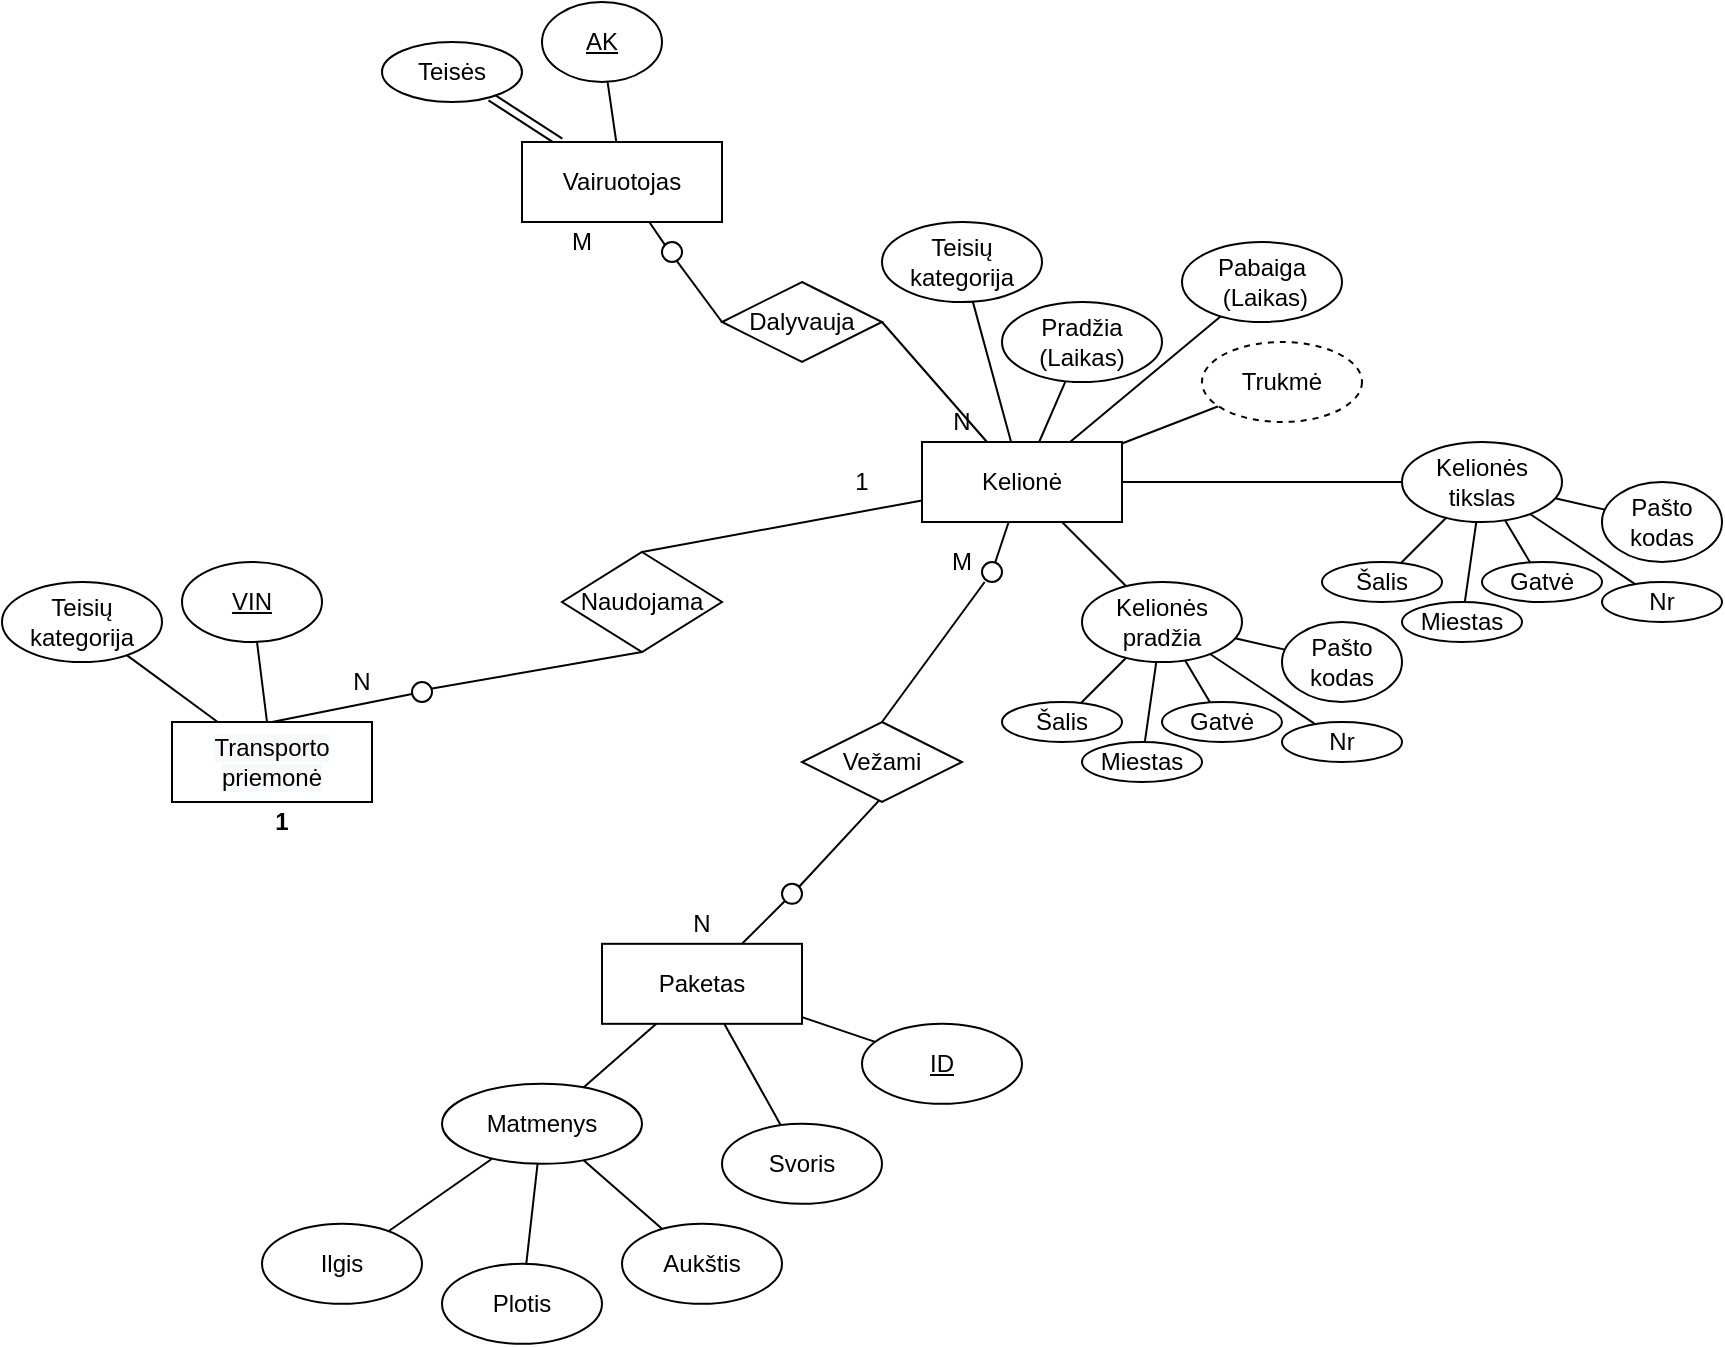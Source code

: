 <mxfile version="20.6.0" type="github" pages="2">
  <diagram id="R2lEEEUBdFMjLlhIrx00" name="Page-1">
    <mxGraphModel dx="259" dy="173" grid="1" gridSize="10" guides="1" tooltips="1" connect="1" arrows="1" fold="1" page="1" pageScale="1" pageWidth="1200" pageHeight="1920" math="0" shadow="0" extFonts="Permanent Marker^https://fonts.googleapis.com/css?family=Permanent+Marker">
      <root>
        <mxCell id="0" />
        <mxCell id="1" parent="0" />
        <mxCell id="aPQzMLmyDvj-dfu6Mmme-4" style="shape=link;rounded=0;orthogonalLoop=1;jettySize=auto;html=1;verticalAlign=middle;fontSize=4;strokeWidth=1;" edge="1" parent="1" source="aPQzMLmyDvj-dfu6Mmme-2" target="aPQzMLmyDvj-dfu6Mmme-3">
          <mxGeometry relative="1" as="geometry">
            <mxPoint x="400" y="410" as="targetPoint" />
          </mxGeometry>
        </mxCell>
        <mxCell id="aPQzMLmyDvj-dfu6Mmme-2" value="Vairuotojas" style="rounded=0;whiteSpace=wrap;html=1;" vertex="1" parent="1">
          <mxGeometry x="430" y="450" width="100" height="40" as="geometry" />
        </mxCell>
        <mxCell id="aPQzMLmyDvj-dfu6Mmme-3" value="Teisės" style="ellipse;whiteSpace=wrap;html=1;" vertex="1" parent="1">
          <mxGeometry x="360" y="400" width="70" height="30" as="geometry" />
        </mxCell>
        <mxCell id="H2hY8sSipWvLrKfeZm90-1" style="edgeStyle=none;rounded=0;orthogonalLoop=1;jettySize=auto;html=1;strokeWidth=1;fontFamily=Helvetica;fontSize=12;fontColor=default;endArrow=none;endFill=0;startSize=26;" edge="1" parent="1" source="aPQzMLmyDvj-dfu6Mmme-5" target="ingGdOWpAs8JHo_UrudC-4">
          <mxGeometry relative="1" as="geometry" />
        </mxCell>
        <mxCell id="aPQzMLmyDvj-dfu6Mmme-5" value="Kelionė&lt;br&gt;" style="rounded=0;whiteSpace=wrap;html=1;" vertex="1" parent="1">
          <mxGeometry x="630" y="600" width="100" height="40" as="geometry" />
        </mxCell>
        <mxCell id="aPQzMLmyDvj-dfu6Mmme-9" value="N" style="shape=partialRectangle;whiteSpace=wrap;html=1;top=0;bottom=0;fillColor=none;strokeColor=none;sketch=0;noLabel=0;portConstraint=none;snapToPoint=0;" vertex="1" parent="1">
          <mxGeometry x="640" y="580" width="20" height="20" as="geometry" />
        </mxCell>
        <mxCell id="aPQzMLmyDvj-dfu6Mmme-10" value="M" style="shape=partialRectangle;whiteSpace=wrap;html=1;top=0;bottom=0;fillColor=none;strokeColor=none;sketch=0;noLabel=0;portConstraint=none;snapToPoint=0;" vertex="1" parent="1">
          <mxGeometry x="450" y="490" width="20" height="20" as="geometry" />
        </mxCell>
        <mxCell id="aPQzMLmyDvj-dfu6Mmme-14" value="" style="endArrow=none;html=1;rounded=0;exitX=0.5;exitY=0;exitDx=0;exitDy=0;startArrow=none;" edge="1" parent="1" source="aPQzMLmyDvj-dfu6Mmme-30" target="aPQzMLmyDvj-dfu6Mmme-5">
          <mxGeometry width="50" height="50" relative="1" as="geometry">
            <mxPoint x="400" y="710" as="sourcePoint" />
            <mxPoint x="495" y="730" as="targetPoint" />
          </mxGeometry>
        </mxCell>
        <mxCell id="aPQzMLmyDvj-dfu6Mmme-15" value="&lt;span style=&quot;caret-color: rgb(0, 0, 0); color: rgb(0, 0, 0); font-family: Helvetica; font-size: 12px; font-style: normal; font-variant-caps: normal; font-weight: 400; letter-spacing: normal; text-align: center; text-indent: 0px; text-transform: none; word-spacing: 0px; -webkit-text-stroke-width: 0px; background-color: rgb(248, 249, 250); text-decoration: none; float: none; display: inline !important;&quot;&gt;Transporto&lt;/span&gt;&lt;br style=&quot;caret-color: rgb(0, 0, 0); color: rgb(0, 0, 0); font-family: Helvetica; font-size: 12px; font-style: normal; font-variant-caps: normal; font-weight: 400; letter-spacing: normal; text-align: center; text-indent: 0px; text-transform: none; word-spacing: 0px; -webkit-text-stroke-width: 0px; text-decoration: none;&quot;&gt;&lt;span style=&quot;caret-color: rgb(0, 0, 0); color: rgb(0, 0, 0); font-family: Helvetica; font-size: 12px; font-style: normal; font-variant-caps: normal; font-weight: 400; letter-spacing: normal; text-align: center; text-indent: 0px; text-transform: none; word-spacing: 0px; -webkit-text-stroke-width: 0px; background-color: rgb(248, 249, 250); text-decoration: none; float: none; display: inline !important;&quot;&gt;priemonė&lt;/span&gt;" style="rounded=0;whiteSpace=wrap;html=1;" vertex="1" parent="1">
          <mxGeometry x="255" y="740" width="100" height="40" as="geometry" />
        </mxCell>
        <mxCell id="aPQzMLmyDvj-dfu6Mmme-16" value="Paketas" style="rounded=0;whiteSpace=wrap;html=1;" vertex="1" parent="1">
          <mxGeometry x="470" y="850.91" width="100" height="40" as="geometry" />
        </mxCell>
        <mxCell id="aPQzMLmyDvj-dfu6Mmme-17" value="" style="endArrow=none;html=1;rounded=0;exitX=0.5;exitY=0;exitDx=0;exitDy=0;startArrow=none;" edge="1" parent="1" source="aPQzMLmyDvj-dfu6Mmme-32" target="GtAVKq-N2oma9z9GZEcu-8">
          <mxGeometry width="50" height="50" relative="1" as="geometry">
            <mxPoint x="190" y="880" as="sourcePoint" />
            <mxPoint x="440" y="790" as="targetPoint" />
          </mxGeometry>
        </mxCell>
        <mxCell id="aPQzMLmyDvj-dfu6Mmme-18" value="N" style="shape=partialRectangle;whiteSpace=wrap;html=1;top=0;bottom=0;fillColor=none;strokeColor=none;sketch=0;noLabel=0;portConstraint=none;snapToPoint=0;" vertex="1" parent="1">
          <mxGeometry x="340" y="710" width="20" height="20" as="geometry" />
        </mxCell>
        <mxCell id="aPQzMLmyDvj-dfu6Mmme-19" value="1" style="shape=partialRectangle;whiteSpace=wrap;html=1;top=0;bottom=0;fillColor=none;strokeColor=none;sketch=0;noLabel=0;portConstraint=none;snapToPoint=0;" vertex="1" parent="1">
          <mxGeometry x="590" y="610" width="20" height="20" as="geometry" />
        </mxCell>
        <mxCell id="aPQzMLmyDvj-dfu6Mmme-20" value="1" style="shape=partialRectangle;whiteSpace=wrap;html=1;top=0;bottom=0;fillColor=none;strokeColor=none;sketch=0;noLabel=0;portConstraint=none;snapToPoint=0;fontStyle=1" vertex="1" parent="1">
          <mxGeometry x="300" y="780" width="20" height="20" as="geometry" />
        </mxCell>
        <mxCell id="aPQzMLmyDvj-dfu6Mmme-21" value="N" style="shape=partialRectangle;whiteSpace=wrap;html=1;top=0;bottom=0;fillColor=none;strokeColor=none;sketch=0;noLabel=0;portConstraint=none;snapToPoint=0;" vertex="1" parent="1">
          <mxGeometry x="510" y="830.91" width="20" height="20" as="geometry" />
        </mxCell>
        <mxCell id="aPQzMLmyDvj-dfu6Mmme-26" value="" style="edgeStyle=none;rounded=0;orthogonalLoop=1;jettySize=auto;html=1;strokeWidth=1;fontFamily=Helvetica;fontSize=4;endArrow=none;endFill=0;exitX=0;exitY=0.5;exitDx=0;exitDy=0;entryX=0.145;entryY=0.145;entryDx=0;entryDy=0;entryPerimeter=0;" edge="1" parent="1" source="aPQzMLmyDvj-dfu6Mmme-22" target="H2hY8sSipWvLrKfeZm90-4">
          <mxGeometry relative="1" as="geometry">
            <mxPoint x="502.9" y="502.9" as="targetPoint" />
          </mxGeometry>
        </mxCell>
        <mxCell id="aPQzMLmyDvj-dfu6Mmme-22" value="&lt;font style=&quot;font-size: 12px;&quot;&gt;Dalyvauja&lt;br&gt;&lt;/font&gt;" style="rhombus;whiteSpace=wrap;html=1;sketch=0;fontFamily=Helvetica;fontSize=4;" vertex="1" parent="1">
          <mxGeometry x="530" y="520" width="80" height="40" as="geometry" />
        </mxCell>
        <mxCell id="aPQzMLmyDvj-dfu6Mmme-29" value="" style="edgeStyle=none;rounded=0;orthogonalLoop=1;jettySize=auto;html=1;strokeWidth=1;fontFamily=Helvetica;fontSize=4;endArrow=none;endFill=0;entryX=1;entryY=0.5;entryDx=0;entryDy=0;" edge="1" parent="1" source="aPQzMLmyDvj-dfu6Mmme-5" target="aPQzMLmyDvj-dfu6Mmme-22">
          <mxGeometry relative="1" as="geometry">
            <mxPoint x="610" y="600" as="sourcePoint" />
            <mxPoint x="570" y="540" as="targetPoint" />
          </mxGeometry>
        </mxCell>
        <mxCell id="aPQzMLmyDvj-dfu6Mmme-30" value="Naudojama" style="rhombus;whiteSpace=wrap;html=1;sketch=0;fontFamily=Helvetica;fontSize=12;" vertex="1" parent="1">
          <mxGeometry x="450" y="655" width="80" height="50" as="geometry" />
        </mxCell>
        <mxCell id="aPQzMLmyDvj-dfu6Mmme-31" value="" style="endArrow=none;html=1;rounded=0;entryX=0.5;entryY=1;entryDx=0;entryDy=0;startArrow=none;exitX=0;exitY=0.5;exitDx=0;exitDy=0;exitPerimeter=0;" edge="1" parent="1" source="GtAVKq-N2oma9z9GZEcu-17" target="aPQzMLmyDvj-dfu6Mmme-30">
          <mxGeometry width="50" height="50" relative="1" as="geometry">
            <mxPoint x="410" y="720" as="sourcePoint" />
            <mxPoint x="680" y="640" as="targetPoint" />
          </mxGeometry>
        </mxCell>
        <mxCell id="aPQzMLmyDvj-dfu6Mmme-32" value="Vežami" style="rhombus;whiteSpace=wrap;html=1;sketch=0;fontFamily=Helvetica;fontSize=12;" vertex="1" parent="1">
          <mxGeometry x="570" y="740" width="80" height="40" as="geometry" />
        </mxCell>
        <mxCell id="aPQzMLmyDvj-dfu6Mmme-39" style="edgeStyle=none;rounded=0;orthogonalLoop=1;jettySize=auto;html=1;strokeWidth=1;fontFamily=Helvetica;fontSize=12;endArrow=none;endFill=0;" edge="1" parent="1" source="aPQzMLmyDvj-dfu6Mmme-38" target="aPQzMLmyDvj-dfu6Mmme-16">
          <mxGeometry relative="1" as="geometry" />
        </mxCell>
        <mxCell id="aPQzMLmyDvj-dfu6Mmme-38" value="Matmenys" style="ellipse;whiteSpace=wrap;html=1;sketch=0;fontFamily=Helvetica;fontSize=12;" vertex="1" parent="1">
          <mxGeometry x="390" y="920.91" width="100" height="40" as="geometry" />
        </mxCell>
        <mxCell id="aPQzMLmyDvj-dfu6Mmme-41" style="edgeStyle=none;rounded=0;orthogonalLoop=1;jettySize=auto;html=1;strokeWidth=1;fontFamily=Helvetica;fontSize=12;endArrow=none;endFill=0;" edge="1" parent="1" source="aPQzMLmyDvj-dfu6Mmme-40" target="aPQzMLmyDvj-dfu6Mmme-38">
          <mxGeometry relative="1" as="geometry" />
        </mxCell>
        <mxCell id="aPQzMLmyDvj-dfu6Mmme-40" value="Ilgis" style="ellipse;whiteSpace=wrap;html=1;sketch=0;fontFamily=Helvetica;fontSize=12;" vertex="1" parent="1">
          <mxGeometry x="300" y="990.91" width="80" height="40" as="geometry" />
        </mxCell>
        <mxCell id="aPQzMLmyDvj-dfu6Mmme-43" style="edgeStyle=none;rounded=0;orthogonalLoop=1;jettySize=auto;html=1;strokeWidth=1;fontFamily=Helvetica;fontSize=12;endArrow=none;endFill=0;" edge="1" parent="1" source="aPQzMLmyDvj-dfu6Mmme-42" target="aPQzMLmyDvj-dfu6Mmme-38">
          <mxGeometry relative="1" as="geometry" />
        </mxCell>
        <mxCell id="aPQzMLmyDvj-dfu6Mmme-42" value="Plotis" style="ellipse;whiteSpace=wrap;html=1;sketch=0;fontFamily=Helvetica;fontSize=12;" vertex="1" parent="1">
          <mxGeometry x="390" y="1010.91" width="80" height="40" as="geometry" />
        </mxCell>
        <mxCell id="aPQzMLmyDvj-dfu6Mmme-45" style="edgeStyle=none;rounded=0;orthogonalLoop=1;jettySize=auto;html=1;strokeWidth=1;fontFamily=Helvetica;fontSize=12;endArrow=none;endFill=0;" edge="1" parent="1" source="aPQzMLmyDvj-dfu6Mmme-44" target="aPQzMLmyDvj-dfu6Mmme-38">
          <mxGeometry relative="1" as="geometry" />
        </mxCell>
        <mxCell id="aPQzMLmyDvj-dfu6Mmme-44" value="Aukštis" style="ellipse;whiteSpace=wrap;html=1;sketch=0;fontFamily=Helvetica;fontSize=12;" vertex="1" parent="1">
          <mxGeometry x="480" y="990.91" width="80" height="40" as="geometry" />
        </mxCell>
        <mxCell id="aPQzMLmyDvj-dfu6Mmme-47" style="edgeStyle=none;rounded=0;orthogonalLoop=1;jettySize=auto;html=1;strokeWidth=1;fontFamily=Helvetica;fontSize=12;endArrow=none;endFill=0;" edge="1" parent="1" source="aPQzMLmyDvj-dfu6Mmme-46" target="aPQzMLmyDvj-dfu6Mmme-16">
          <mxGeometry relative="1" as="geometry" />
        </mxCell>
        <mxCell id="aPQzMLmyDvj-dfu6Mmme-46" value="Svoris&lt;br&gt;" style="ellipse;whiteSpace=wrap;html=1;sketch=0;fontFamily=Helvetica;fontSize=12;" vertex="1" parent="1">
          <mxGeometry x="530" y="940.91" width="80" height="40" as="geometry" />
        </mxCell>
        <mxCell id="aPQzMLmyDvj-dfu6Mmme-50" style="edgeStyle=none;rounded=0;orthogonalLoop=1;jettySize=auto;html=1;strokeWidth=1;fontFamily=Helvetica;fontSize=12;endArrow=none;endFill=0;" edge="1" parent="1" source="aPQzMLmyDvj-dfu6Mmme-49" target="aPQzMLmyDvj-dfu6Mmme-2">
          <mxGeometry relative="1" as="geometry" />
        </mxCell>
        <mxCell id="aPQzMLmyDvj-dfu6Mmme-49" value="&lt;u&gt;AK&lt;/u&gt;" style="ellipse;whiteSpace=wrap;html=1;sketch=0;fontFamily=Helvetica;fontSize=12;" vertex="1" parent="1">
          <mxGeometry x="440" y="380" width="60" height="40" as="geometry" />
        </mxCell>
        <mxCell id="aPQzMLmyDvj-dfu6Mmme-52" style="edgeStyle=none;rounded=0;orthogonalLoop=1;jettySize=auto;html=1;strokeWidth=1;fontFamily=Helvetica;fontSize=12;endArrow=none;endFill=0;" edge="1" parent="1" source="aPQzMLmyDvj-dfu6Mmme-51" target="aPQzMLmyDvj-dfu6Mmme-5">
          <mxGeometry relative="1" as="geometry">
            <mxPoint x="708.75" y="560" as="targetPoint" />
          </mxGeometry>
        </mxCell>
        <mxCell id="aPQzMLmyDvj-dfu6Mmme-51" value="Pradžia (Laikas)" style="ellipse;whiteSpace=wrap;html=1;sketch=0;fontFamily=Helvetica;fontSize=12;" vertex="1" parent="1">
          <mxGeometry x="670" y="530" width="80" height="40" as="geometry" />
        </mxCell>
        <mxCell id="JLjMeHdoQYDmSA8X0EKQ-1" style="edgeStyle=none;rounded=0;orthogonalLoop=1;jettySize=auto;html=1;strokeWidth=1;fontFamily=Helvetica;fontSize=12;fontColor=default;endArrow=none;endFill=0;startSize=26;" edge="1" parent="1" source="aPQzMLmyDvj-dfu6Mmme-53" target="aPQzMLmyDvj-dfu6Mmme-5">
          <mxGeometry relative="1" as="geometry" />
        </mxCell>
        <mxCell id="aPQzMLmyDvj-dfu6Mmme-53" value="Pabaiga&lt;br&gt;&amp;nbsp;(Laikas)" style="ellipse;html=1;sketch=0;fontFamily=Helvetica;fontSize=12;align=center;whiteSpace=wrap;" vertex="1" parent="1">
          <mxGeometry x="760" y="500" width="80" height="40" as="geometry" />
        </mxCell>
        <mxCell id="JLjMeHdoQYDmSA8X0EKQ-2" value="" style="edgeStyle=none;rounded=0;orthogonalLoop=1;jettySize=auto;html=1;strokeWidth=1;fontFamily=Helvetica;fontSize=12;fontColor=default;endArrow=none;endFill=0;startSize=26;" edge="1" parent="1" source="aPQzMLmyDvj-dfu6Mmme-55" target="aPQzMLmyDvj-dfu6Mmme-5">
          <mxGeometry relative="1" as="geometry" />
        </mxCell>
        <mxCell id="aPQzMLmyDvj-dfu6Mmme-55" value="Trukmė" style="ellipse;whiteSpace=wrap;html=1;sketch=0;fontFamily=Helvetica;fontSize=12;dashed=1;" vertex="1" parent="1">
          <mxGeometry x="770" y="550" width="80" height="40" as="geometry" />
        </mxCell>
        <mxCell id="aPQzMLmyDvj-dfu6Mmme-58" style="edgeStyle=none;rounded=0;orthogonalLoop=1;jettySize=auto;html=1;strokeWidth=1;fontFamily=Helvetica;fontSize=12;endArrow=none;endFill=0;" edge="1" parent="1" source="aPQzMLmyDvj-dfu6Mmme-59" target="aPQzMLmyDvj-dfu6Mmme-5">
          <mxGeometry relative="1" as="geometry">
            <mxPoint x="710" y="733.33" as="targetPoint" />
          </mxGeometry>
        </mxCell>
        <mxCell id="aPQzMLmyDvj-dfu6Mmme-59" value="Kelionės tikslas" style="ellipse;whiteSpace=wrap;html=1;sketch=0;fontFamily=Helvetica;fontSize=12;" vertex="1" parent="1">
          <mxGeometry x="870" y="600" width="80" height="40" as="geometry" />
        </mxCell>
        <mxCell id="aPQzMLmyDvj-dfu6Mmme-63" style="edgeStyle=none;rounded=0;orthogonalLoop=1;jettySize=auto;html=1;strokeWidth=1;fontFamily=Helvetica;fontSize=12;endArrow=none;endFill=0;" edge="1" parent="1" source="aPQzMLmyDvj-dfu6Mmme-62" target="aPQzMLmyDvj-dfu6Mmme-59">
          <mxGeometry relative="1" as="geometry" />
        </mxCell>
        <mxCell id="aPQzMLmyDvj-dfu6Mmme-62" value="Šalis" style="ellipse;whiteSpace=wrap;html=1;sketch=0;fontFamily=Helvetica;fontSize=12;" vertex="1" parent="1">
          <mxGeometry x="830" y="660" width="60" height="20" as="geometry" />
        </mxCell>
        <mxCell id="aPQzMLmyDvj-dfu6Mmme-67" style="edgeStyle=none;rounded=0;orthogonalLoop=1;jettySize=auto;html=1;strokeWidth=1;fontFamily=Helvetica;fontSize=12;endArrow=none;endFill=0;" edge="1" parent="1" source="aPQzMLmyDvj-dfu6Mmme-64" target="aPQzMLmyDvj-dfu6Mmme-59">
          <mxGeometry relative="1" as="geometry" />
        </mxCell>
        <mxCell id="aPQzMLmyDvj-dfu6Mmme-64" value="Miestas" style="ellipse;whiteSpace=wrap;html=1;sketch=0;fontFamily=Helvetica;fontSize=12;" vertex="1" parent="1">
          <mxGeometry x="870" y="680" width="60" height="20" as="geometry" />
        </mxCell>
        <mxCell id="aPQzMLmyDvj-dfu6Mmme-69" style="edgeStyle=none;rounded=0;orthogonalLoop=1;jettySize=auto;html=1;strokeWidth=1;fontFamily=Helvetica;fontSize=12;endArrow=none;endFill=0;" edge="1" parent="1" source="aPQzMLmyDvj-dfu6Mmme-65" target="aPQzMLmyDvj-dfu6Mmme-59">
          <mxGeometry relative="1" as="geometry" />
        </mxCell>
        <mxCell id="aPQzMLmyDvj-dfu6Mmme-65" value="Gatvė" style="ellipse;whiteSpace=wrap;html=1;sketch=0;fontFamily=Helvetica;fontSize=12;" vertex="1" parent="1">
          <mxGeometry x="910" y="660" width="60" height="20" as="geometry" />
        </mxCell>
        <mxCell id="aPQzMLmyDvj-dfu6Mmme-71" style="edgeStyle=none;rounded=0;orthogonalLoop=1;jettySize=auto;html=1;strokeWidth=1;fontFamily=Helvetica;fontSize=12;endArrow=none;endFill=0;" edge="1" parent="1" source="aPQzMLmyDvj-dfu6Mmme-66" target="aPQzMLmyDvj-dfu6Mmme-59">
          <mxGeometry relative="1" as="geometry" />
        </mxCell>
        <mxCell id="aPQzMLmyDvj-dfu6Mmme-66" value="Pašto kodas" style="ellipse;whiteSpace=wrap;html=1;sketch=0;fontFamily=Helvetica;fontSize=12;" vertex="1" parent="1">
          <mxGeometry x="970" y="620" width="60" height="40" as="geometry" />
        </mxCell>
        <mxCell id="aPQzMLmyDvj-dfu6Mmme-70" style="edgeStyle=none;rounded=0;orthogonalLoop=1;jettySize=auto;html=1;strokeWidth=1;fontFamily=Helvetica;fontSize=12;endArrow=none;endFill=0;" edge="1" parent="1" source="aPQzMLmyDvj-dfu6Mmme-68" target="aPQzMLmyDvj-dfu6Mmme-59">
          <mxGeometry relative="1" as="geometry" />
        </mxCell>
        <mxCell id="aPQzMLmyDvj-dfu6Mmme-68" value="Nr" style="ellipse;whiteSpace=wrap;html=1;sketch=0;fontFamily=Helvetica;fontSize=12;" vertex="1" parent="1">
          <mxGeometry x="970" y="670" width="60" height="20" as="geometry" />
        </mxCell>
        <mxCell id="aPQzMLmyDvj-dfu6Mmme-83" style="edgeStyle=none;rounded=0;orthogonalLoop=1;jettySize=auto;html=1;strokeWidth=1;fontFamily=Helvetica;fontSize=12;endArrow=none;endFill=0;" edge="1" parent="1" source="aPQzMLmyDvj-dfu6Mmme-72" target="aPQzMLmyDvj-dfu6Mmme-5">
          <mxGeometry relative="1" as="geometry" />
        </mxCell>
        <mxCell id="aPQzMLmyDvj-dfu6Mmme-72" value="Kelionės pradžia" style="ellipse;whiteSpace=wrap;html=1;sketch=0;fontFamily=Helvetica;fontSize=12;" vertex="1" parent="1">
          <mxGeometry x="710" y="670" width="80" height="40" as="geometry" />
        </mxCell>
        <mxCell id="aPQzMLmyDvj-dfu6Mmme-73" style="edgeStyle=none;rounded=0;orthogonalLoop=1;jettySize=auto;html=1;strokeWidth=1;fontFamily=Helvetica;fontSize=12;endArrow=none;endFill=0;" edge="1" parent="1" source="aPQzMLmyDvj-dfu6Mmme-74" target="aPQzMLmyDvj-dfu6Mmme-72">
          <mxGeometry relative="1" as="geometry" />
        </mxCell>
        <mxCell id="aPQzMLmyDvj-dfu6Mmme-74" value="Šalis" style="ellipse;whiteSpace=wrap;html=1;sketch=0;fontFamily=Helvetica;fontSize=12;" vertex="1" parent="1">
          <mxGeometry x="670" y="730" width="60" height="20" as="geometry" />
        </mxCell>
        <mxCell id="aPQzMLmyDvj-dfu6Mmme-75" style="edgeStyle=none;rounded=0;orthogonalLoop=1;jettySize=auto;html=1;strokeWidth=1;fontFamily=Helvetica;fontSize=12;endArrow=none;endFill=0;" edge="1" parent="1" source="aPQzMLmyDvj-dfu6Mmme-76" target="aPQzMLmyDvj-dfu6Mmme-72">
          <mxGeometry relative="1" as="geometry" />
        </mxCell>
        <mxCell id="aPQzMLmyDvj-dfu6Mmme-76" value="Miestas" style="ellipse;whiteSpace=wrap;html=1;sketch=0;fontFamily=Helvetica;fontSize=12;" vertex="1" parent="1">
          <mxGeometry x="710" y="750" width="60" height="20" as="geometry" />
        </mxCell>
        <mxCell id="aPQzMLmyDvj-dfu6Mmme-77" style="edgeStyle=none;rounded=0;orthogonalLoop=1;jettySize=auto;html=1;strokeWidth=1;fontFamily=Helvetica;fontSize=12;endArrow=none;endFill=0;" edge="1" parent="1" source="aPQzMLmyDvj-dfu6Mmme-78" target="aPQzMLmyDvj-dfu6Mmme-72">
          <mxGeometry relative="1" as="geometry" />
        </mxCell>
        <mxCell id="aPQzMLmyDvj-dfu6Mmme-78" value="Gatvė" style="ellipse;whiteSpace=wrap;html=1;sketch=0;fontFamily=Helvetica;fontSize=12;" vertex="1" parent="1">
          <mxGeometry x="750" y="730" width="60" height="20" as="geometry" />
        </mxCell>
        <mxCell id="aPQzMLmyDvj-dfu6Mmme-79" style="edgeStyle=none;rounded=0;orthogonalLoop=1;jettySize=auto;html=1;strokeWidth=1;fontFamily=Helvetica;fontSize=12;endArrow=none;endFill=0;" edge="1" parent="1" source="aPQzMLmyDvj-dfu6Mmme-80" target="aPQzMLmyDvj-dfu6Mmme-72">
          <mxGeometry relative="1" as="geometry" />
        </mxCell>
        <mxCell id="aPQzMLmyDvj-dfu6Mmme-80" value="Pašto kodas" style="ellipse;whiteSpace=wrap;html=1;sketch=0;fontFamily=Helvetica;fontSize=12;" vertex="1" parent="1">
          <mxGeometry x="810" y="690" width="60" height="40" as="geometry" />
        </mxCell>
        <mxCell id="aPQzMLmyDvj-dfu6Mmme-81" style="edgeStyle=none;rounded=0;orthogonalLoop=1;jettySize=auto;html=1;strokeWidth=1;fontFamily=Helvetica;fontSize=12;endArrow=none;endFill=0;" edge="1" parent="1" source="aPQzMLmyDvj-dfu6Mmme-82" target="aPQzMLmyDvj-dfu6Mmme-72">
          <mxGeometry relative="1" as="geometry" />
        </mxCell>
        <mxCell id="aPQzMLmyDvj-dfu6Mmme-82" value="Nr" style="ellipse;whiteSpace=wrap;html=1;sketch=0;fontFamily=Helvetica;fontSize=12;" vertex="1" parent="1">
          <mxGeometry x="810" y="740" width="60" height="20" as="geometry" />
        </mxCell>
        <mxCell id="aPQzMLmyDvj-dfu6Mmme-85" style="edgeStyle=none;rounded=0;orthogonalLoop=1;jettySize=auto;html=1;strokeWidth=1;fontFamily=Helvetica;fontSize=12;endArrow=none;endFill=0;" edge="1" parent="1" source="aPQzMLmyDvj-dfu6Mmme-84" target="aPQzMLmyDvj-dfu6Mmme-15">
          <mxGeometry relative="1" as="geometry" />
        </mxCell>
        <mxCell id="aPQzMLmyDvj-dfu6Mmme-84" value="&lt;u&gt;VIN&lt;/u&gt;" style="ellipse;whiteSpace=wrap;html=1;sketch=0;fontFamily=Helvetica;fontSize=12;" vertex="1" parent="1">
          <mxGeometry x="260" y="660" width="70" height="40" as="geometry" />
        </mxCell>
        <mxCell id="aPQzMLmyDvj-dfu6Mmme-87" style="edgeStyle=none;rounded=0;orthogonalLoop=1;jettySize=auto;html=1;strokeWidth=1;fontFamily=Helvetica;fontSize=12;endArrow=none;endFill=0;" edge="1" parent="1" source="aPQzMLmyDvj-dfu6Mmme-86" target="aPQzMLmyDvj-dfu6Mmme-15">
          <mxGeometry relative="1" as="geometry" />
        </mxCell>
        <mxCell id="aPQzMLmyDvj-dfu6Mmme-86" value="Teisių kategorija" style="ellipse;whiteSpace=wrap;html=1;sketch=0;fontFamily=Helvetica;fontSize=12;" vertex="1" parent="1">
          <mxGeometry x="170" y="670" width="80" height="40" as="geometry" />
        </mxCell>
        <mxCell id="jhbgJikt519o8f0EDvac-2" style="edgeStyle=none;rounded=0;orthogonalLoop=1;jettySize=auto;html=1;strokeWidth=1;fontFamily=Helvetica;fontSize=12;fontColor=default;endArrow=none;endFill=0;startSize=26;" edge="1" parent="1" source="jhbgJikt519o8f0EDvac-1" target="aPQzMLmyDvj-dfu6Mmme-16">
          <mxGeometry relative="1" as="geometry" />
        </mxCell>
        <mxCell id="jhbgJikt519o8f0EDvac-1" value="&lt;u&gt;ID&lt;/u&gt;" style="ellipse;whiteSpace=wrap;html=1;sketch=0;fontFamily=Helvetica;fontSize=12;" vertex="1" parent="1">
          <mxGeometry x="600" y="890.91" width="80" height="40" as="geometry" />
        </mxCell>
        <mxCell id="JLjMeHdoQYDmSA8X0EKQ-5" style="edgeStyle=none;rounded=0;orthogonalLoop=1;jettySize=auto;html=1;strokeWidth=1;fontFamily=Helvetica;fontSize=12;fontColor=default;endArrow=none;endFill=0;startSize=26;" edge="1" parent="1" source="GtAVKq-N2oma9z9GZEcu-8" target="aPQzMLmyDvj-dfu6Mmme-5">
          <mxGeometry relative="1" as="geometry" />
        </mxCell>
        <mxCell id="GtAVKq-N2oma9z9GZEcu-8" value="" style="verticalLabelPosition=bottom;verticalAlign=top;html=1;shape=mxgraph.flowchart.on-page_reference;sketch=0;fontFamily=Helvetica;fontSize=12;startSize=26;" vertex="1" parent="1">
          <mxGeometry x="660" y="660" width="10" height="10" as="geometry" />
        </mxCell>
        <mxCell id="GtAVKq-N2oma9z9GZEcu-17" value="" style="verticalLabelPosition=bottom;verticalAlign=top;html=1;shape=mxgraph.flowchart.on-page_reference;sketch=0;fontFamily=Helvetica;fontSize=12;startSize=26;" vertex="1" parent="1">
          <mxGeometry x="375" y="720" width="10" height="10" as="geometry" />
        </mxCell>
        <mxCell id="GtAVKq-N2oma9z9GZEcu-23" value="" style="endArrow=none;html=1;rounded=0;exitX=0.5;exitY=0;exitDx=0;exitDy=0;" edge="1" parent="1" source="aPQzMLmyDvj-dfu6Mmme-15" target="GtAVKq-N2oma9z9GZEcu-17">
          <mxGeometry width="50" height="50" relative="1" as="geometry">
            <mxPoint x="305" y="740" as="sourcePoint" />
            <mxPoint x="490" y="705" as="targetPoint" />
          </mxGeometry>
        </mxCell>
        <mxCell id="GtAVKq-N2oma9z9GZEcu-31" value="" style="endArrow=none;html=1;rounded=0;startArrow=none;entryX=0.145;entryY=0.855;entryDx=0;entryDy=0;entryPerimeter=0;" edge="1" parent="1" target="bChd--pKM-S29ijwxsC3-2" source="aPQzMLmyDvj-dfu6Mmme-16">
          <mxGeometry width="50" height="50" relative="1" as="geometry">
            <mxPoint x="470" y="850.91" as="sourcePoint" />
            <mxPoint x="560" y="810" as="targetPoint" />
          </mxGeometry>
        </mxCell>
        <mxCell id="GtAVKq-N2oma9z9GZEcu-32" style="rounded=0;orthogonalLoop=1;jettySize=auto;html=1;strokeWidth=1;fontFamily=Helvetica;fontSize=12;fontColor=default;endArrow=none;endFill=0;startSize=26;entryX=0.481;entryY=0.983;entryDx=0;entryDy=0;entryPerimeter=0;exitX=0.855;exitY=0.145;exitDx=0;exitDy=0;exitPerimeter=0;" edge="1" parent="1" source="bChd--pKM-S29ijwxsC3-2" target="aPQzMLmyDvj-dfu6Mmme-32">
          <mxGeometry relative="1" as="geometry">
            <mxPoint x="579.692" y="810" as="sourcePoint" />
            <mxPoint x="445.0" y="789.444" as="targetPoint" />
          </mxGeometry>
        </mxCell>
        <mxCell id="JLjMeHdoQYDmSA8X0EKQ-15" value="M" style="shape=partialRectangle;whiteSpace=wrap;html=1;top=0;bottom=0;fillColor=none;strokeColor=none;sketch=0;noLabel=0;portConstraint=none;snapToPoint=0;" vertex="1" parent="1">
          <mxGeometry x="640" y="650" width="20" height="20" as="geometry" />
        </mxCell>
        <mxCell id="bChd--pKM-S29ijwxsC3-2" value="" style="verticalLabelPosition=bottom;verticalAlign=top;html=1;shape=mxgraph.flowchart.on-page_reference;sketch=0;fontFamily=Helvetica;fontSize=12;startSize=26;" vertex="1" parent="1">
          <mxGeometry x="560" y="820.91" width="10" height="10" as="geometry" />
        </mxCell>
        <mxCell id="ingGdOWpAs8JHo_UrudC-4" value="Teisių kategorija" style="ellipse;whiteSpace=wrap;html=1;sketch=0;fontFamily=Helvetica;fontSize=12;" vertex="1" parent="1">
          <mxGeometry x="610" y="490" width="80" height="40" as="geometry" />
        </mxCell>
        <mxCell id="H2hY8sSipWvLrKfeZm90-3" style="edgeStyle=none;rounded=0;orthogonalLoop=1;jettySize=auto;html=1;exitX=0.145;exitY=0.145;exitDx=0;exitDy=0;exitPerimeter=0;strokeWidth=1;fontFamily=Helvetica;fontSize=12;fontColor=default;endArrow=none;endFill=0;startSize=26;" edge="1" parent="1" source="H2hY8sSipWvLrKfeZm90-4" target="aPQzMLmyDvj-dfu6Mmme-2">
          <mxGeometry relative="1" as="geometry">
            <mxPoint x="502.9" y="502.9" as="sourcePoint" />
          </mxGeometry>
        </mxCell>
        <mxCell id="H2hY8sSipWvLrKfeZm90-4" value="" style="verticalLabelPosition=bottom;verticalAlign=top;html=1;shape=mxgraph.flowchart.on-page_reference;sketch=0;fontFamily=Helvetica;fontSize=12;startSize=26;movable=1;resizable=1;rotatable=1;deletable=1;editable=1;connectable=1;" vertex="1" parent="1">
          <mxGeometry x="500" y="500" width="10" height="10" as="geometry" />
        </mxCell>
      </root>
    </mxGraphModel>
  </diagram>
  <diagram id="QKZFH20ECsJHrkERK1vD" name="Page-2">
    <mxGraphModel dx="777" dy="520" grid="1" gridSize="10" guides="1" tooltips="1" connect="1" arrows="1" fold="1" page="1" pageScale="1" pageWidth="1200" pageHeight="1920" math="0" shadow="0">
      <root>
        <mxCell id="0" />
        <mxCell id="1" parent="0" />
        <mxCell id="X-1wqhvVM4SXTp3cHmlj-9" value="Paketas" style="swimlane;fontStyle=0;childLayout=stackLayout;horizontal=1;startSize=26;horizontalStack=0;resizeParent=1;resizeParentMax=0;resizeLast=0;collapsible=1;marginBottom=0;html=1;sketch=0;fontFamily=Helvetica;fontSize=12;fillColor=#eeeeee;strokeColor=#36393d;" vertex="1" parent="1">
          <mxGeometry x="80" y="160" width="140" height="156" as="geometry">
            <mxRectangle x="120" y="160" width="80" height="30" as="alternateBounds" />
          </mxGeometry>
        </mxCell>
        <mxCell id="X-1wqhvVM4SXTp3cHmlj-10" value="&lt;u&gt;ID&lt;/u&gt;" style="text;align=left;verticalAlign=top;spacingLeft=4;spacingRight=4;overflow=hidden;rotatable=0;points=[[0,0.5],[1,0.5]];portConstraint=eastwest;whiteSpace=wrap;html=1;sketch=0;fontFamily=Helvetica;fontSize=12;fillColor=default;" vertex="1" parent="X-1wqhvVM4SXTp3cHmlj-9">
          <mxGeometry y="26" width="140" height="26" as="geometry" />
        </mxCell>
        <mxCell id="X-1wqhvVM4SXTp3cHmlj-11" value="Svoris&lt;br&gt;" style="text;align=left;verticalAlign=top;spacingLeft=4;spacingRight=4;overflow=hidden;rotatable=0;points=[[0,0.5],[1,0.5]];portConstraint=eastwest;whiteSpace=wrap;html=1;sketch=0;fontFamily=Helvetica;fontSize=12;fillColor=default;" vertex="1" parent="X-1wqhvVM4SXTp3cHmlj-9">
          <mxGeometry y="52" width="140" height="26" as="geometry" />
        </mxCell>
        <mxCell id="X-1wqhvVM4SXTp3cHmlj-12" value="Plotis&lt;br&gt;" style="text;strokeColor=none;fillColor=default;align=left;verticalAlign=top;spacingLeft=4;spacingRight=4;overflow=hidden;rotatable=0;points=[[0,0.5],[1,0.5]];portConstraint=eastwest;whiteSpace=wrap;html=1;sketch=0;fontFamily=Helvetica;fontSize=12;" vertex="1" parent="X-1wqhvVM4SXTp3cHmlj-9">
          <mxGeometry y="78" width="140" height="26" as="geometry" />
        </mxCell>
        <mxCell id="N5-YpkT5xUds_UiDgJlk-2" value="Ilgis" style="text;strokeColor=none;fillColor=default;align=left;verticalAlign=top;spacingLeft=4;spacingRight=4;overflow=hidden;rotatable=0;points=[[0,0.5],[1,0.5]];portConstraint=eastwest;whiteSpace=wrap;html=1;sketch=0;fontFamily=Helvetica;fontSize=12;" vertex="1" parent="X-1wqhvVM4SXTp3cHmlj-9">
          <mxGeometry y="104" width="140" height="26" as="geometry" />
        </mxCell>
        <mxCell id="N5-YpkT5xUds_UiDgJlk-1" value="Aukštis" style="text;strokeColor=none;fillColor=default;align=left;verticalAlign=top;spacingLeft=4;spacingRight=4;overflow=hidden;rotatable=0;points=[[0,0.5],[1,0.5]];portConstraint=eastwest;whiteSpace=wrap;html=1;sketch=0;fontFamily=Helvetica;fontSize=12;" vertex="1" parent="X-1wqhvVM4SXTp3cHmlj-9">
          <mxGeometry y="130" width="140" height="26" as="geometry" />
        </mxCell>
        <mxCell id="N5-YpkT5xUds_UiDgJlk-3" value="Kelionė" style="swimlane;fontStyle=0;childLayout=stackLayout;horizontal=1;startSize=26;horizontalStack=0;resizeParent=1;resizeParentMax=0;resizeLast=0;collapsible=1;marginBottom=0;html=1;sketch=0;fontFamily=Helvetica;fontSize=12;fillColor=#eeeeee;strokeColor=#36393d;" vertex="1" parent="1">
          <mxGeometry x="450" y="160" width="140" height="364" as="geometry">
            <mxRectangle x="120" y="160" width="80" height="30" as="alternateBounds" />
          </mxGeometry>
        </mxCell>
        <mxCell id="N5-YpkT5xUds_UiDgJlk-4" value="&lt;u&gt;ID&lt;/u&gt;" style="text;align=left;verticalAlign=top;spacingLeft=4;spacingRight=4;overflow=hidden;rotatable=0;points=[[0,0.5],[1,0.5]];portConstraint=eastwest;whiteSpace=wrap;html=1;sketch=0;fontFamily=Helvetica;fontSize=12;fillColor=default;" vertex="1" parent="N5-YpkT5xUds_UiDgJlk-3">
          <mxGeometry y="26" width="140" height="26" as="geometry" />
        </mxCell>
        <mxCell id="N5-YpkT5xUds_UiDgJlk-5" value="Pradžia (Laikas)" style="text;align=left;verticalAlign=top;spacingLeft=4;spacingRight=4;overflow=hidden;rotatable=0;points=[[0,0.5],[1,0.5]];portConstraint=eastwest;whiteSpace=wrap;html=1;sketch=0;fontFamily=Helvetica;fontSize=12;fillColor=default;" vertex="1" parent="N5-YpkT5xUds_UiDgJlk-3">
          <mxGeometry y="52" width="140" height="26" as="geometry" />
        </mxCell>
        <mxCell id="N5-YpkT5xUds_UiDgJlk-6" value="Pabaiga (Laikas)" style="text;strokeColor=none;fillColor=default;align=left;verticalAlign=top;spacingLeft=4;spacingRight=4;overflow=hidden;rotatable=0;points=[[0,0.5],[1,0.5]];portConstraint=eastwest;whiteSpace=wrap;html=1;sketch=0;fontFamily=Helvetica;fontSize=12;" vertex="1" parent="N5-YpkT5xUds_UiDgJlk-3">
          <mxGeometry y="78" width="140" height="26" as="geometry" />
        </mxCell>
        <mxCell id="N5-YpkT5xUds_UiDgJlk-7" value="Pradinė šalis" style="text;strokeColor=none;fillColor=default;align=left;verticalAlign=top;spacingLeft=4;spacingRight=4;overflow=hidden;rotatable=0;points=[[0,0.5],[1,0.5]];portConstraint=eastwest;whiteSpace=wrap;html=1;sketch=0;fontFamily=Helvetica;fontSize=12;" vertex="1" parent="N5-YpkT5xUds_UiDgJlk-3">
          <mxGeometry y="104" width="140" height="26" as="geometry" />
        </mxCell>
        <mxCell id="bE3mNvPjFWBrX6EYnNhU-1" value="Pradinis miestas" style="text;strokeColor=none;fillColor=default;align=left;verticalAlign=top;spacingLeft=4;spacingRight=4;overflow=hidden;rotatable=0;points=[[0,0.5],[1,0.5]];portConstraint=eastwest;whiteSpace=wrap;html=1;sketch=0;fontFamily=Helvetica;fontSize=12;" vertex="1" parent="N5-YpkT5xUds_UiDgJlk-3">
          <mxGeometry y="130" width="140" height="26" as="geometry" />
        </mxCell>
        <mxCell id="bE3mNvPjFWBrX6EYnNhU-2" value="Pradinė gatvė" style="text;strokeColor=none;fillColor=default;align=left;verticalAlign=top;spacingLeft=4;spacingRight=4;overflow=hidden;rotatable=0;points=[[0,0.5],[1,0.5]];portConstraint=eastwest;whiteSpace=wrap;html=1;sketch=0;fontFamily=Helvetica;fontSize=12;" vertex="1" parent="N5-YpkT5xUds_UiDgJlk-3">
          <mxGeometry y="156" width="140" height="26" as="geometry" />
        </mxCell>
        <mxCell id="bE3mNvPjFWBrX6EYnNhU-3" value="Pradinis namo nr." style="text;strokeColor=none;fillColor=default;align=left;verticalAlign=top;spacingLeft=4;spacingRight=4;overflow=hidden;rotatable=0;points=[[0,0.5],[1,0.5]];portConstraint=eastwest;whiteSpace=wrap;html=1;sketch=0;fontFamily=Helvetica;fontSize=12;" vertex="1" parent="N5-YpkT5xUds_UiDgJlk-3">
          <mxGeometry y="182" width="140" height="26" as="geometry" />
        </mxCell>
        <mxCell id="bE3mNvPjFWBrX6EYnNhU-4" value="&lt;span style=&quot;caret-color: rgb(0, 0, 0); color: rgb(0, 0, 0); font-family: Helvetica; font-size: 12px; font-style: normal; font-variant-caps: normal; font-weight: 400; letter-spacing: normal; text-align: left; text-indent: 0px; text-transform: none; word-spacing: 0px; -webkit-text-stroke-width: 0px; background-color: rgb(248, 249, 250); text-decoration: none; float: none; display: inline !important;&quot;&gt;Pradinis pašto kodas&lt;/span&gt;" style="text;strokeColor=none;fillColor=default;align=left;verticalAlign=top;spacingLeft=4;spacingRight=4;overflow=hidden;rotatable=0;points=[[0,0.5],[1,0.5]];portConstraint=eastwest;whiteSpace=wrap;html=1;sketch=0;fontFamily=Helvetica;fontSize=12;" vertex="1" parent="N5-YpkT5xUds_UiDgJlk-3">
          <mxGeometry y="208" width="140" height="26" as="geometry" />
        </mxCell>
        <mxCell id="N5-YpkT5xUds_UiDgJlk-8" value="Tikslo šalis" style="text;strokeColor=none;fillColor=default;align=left;verticalAlign=top;spacingLeft=4;spacingRight=4;overflow=hidden;rotatable=0;points=[[0,0.5],[1,0.5]];portConstraint=eastwest;whiteSpace=wrap;html=1;sketch=0;fontFamily=Helvetica;fontSize=12;" vertex="1" parent="N5-YpkT5xUds_UiDgJlk-3">
          <mxGeometry y="234" width="140" height="26" as="geometry" />
        </mxCell>
        <mxCell id="m6zn-7gD3LpvlpfdTYDm-1" value="Tikslo miestas" style="text;strokeColor=none;fillColor=default;align=left;verticalAlign=top;spacingLeft=4;spacingRight=4;overflow=hidden;rotatable=0;points=[[0,0.5],[1,0.5]];portConstraint=eastwest;whiteSpace=wrap;html=1;sketch=0;fontFamily=Helvetica;fontSize=12;" vertex="1" parent="N5-YpkT5xUds_UiDgJlk-3">
          <mxGeometry y="260" width="140" height="26" as="geometry" />
        </mxCell>
        <mxCell id="m6zn-7gD3LpvlpfdTYDm-4" value="Tikslo gatvė" style="text;strokeColor=none;fillColor=default;align=left;verticalAlign=top;spacingLeft=4;spacingRight=4;overflow=hidden;rotatable=0;points=[[0,0.5],[1,0.5]];portConstraint=eastwest;whiteSpace=wrap;html=1;sketch=0;fontFamily=Helvetica;fontSize=12;" vertex="1" parent="N5-YpkT5xUds_UiDgJlk-3">
          <mxGeometry y="286" width="140" height="26" as="geometry" />
        </mxCell>
        <mxCell id="m6zn-7gD3LpvlpfdTYDm-3" value="Tikslo name nr." style="text;strokeColor=none;fillColor=default;align=left;verticalAlign=top;spacingLeft=4;spacingRight=4;overflow=hidden;rotatable=0;points=[[0,0.5],[1,0.5]];portConstraint=eastwest;whiteSpace=wrap;html=1;sketch=0;fontFamily=Helvetica;fontSize=12;" vertex="1" parent="N5-YpkT5xUds_UiDgJlk-3">
          <mxGeometry y="312" width="140" height="26" as="geometry" />
        </mxCell>
        <mxCell id="m6zn-7gD3LpvlpfdTYDm-2" value="Tikslo pašto kodas" style="text;strokeColor=none;fillColor=default;align=left;verticalAlign=top;spacingLeft=4;spacingRight=4;overflow=hidden;rotatable=0;points=[[0,0.5],[1,0.5]];portConstraint=eastwest;whiteSpace=wrap;html=1;sketch=0;fontFamily=Helvetica;fontSize=12;" vertex="1" parent="N5-YpkT5xUds_UiDgJlk-3">
          <mxGeometry y="338" width="140" height="26" as="geometry" />
        </mxCell>
        <mxCell id="N5-YpkT5xUds_UiDgJlk-9" value="Vairuotojas" style="swimlane;fontStyle=0;childLayout=stackLayout;horizontal=1;startSize=26;horizontalStack=0;resizeParent=1;resizeParentMax=0;resizeLast=0;collapsible=1;marginBottom=0;html=1;sketch=0;fontFamily=Helvetica;fontSize=12;fillColor=#eeeeee;strokeColor=#36393d;" vertex="1" parent="1">
          <mxGeometry x="800" y="240" width="140" height="52" as="geometry">
            <mxRectangle x="120" y="160" width="80" height="30" as="alternateBounds" />
          </mxGeometry>
        </mxCell>
        <mxCell id="N5-YpkT5xUds_UiDgJlk-10" value="&lt;u&gt;AK&lt;/u&gt;" style="text;align=left;verticalAlign=top;spacingLeft=4;spacingRight=4;overflow=hidden;rotatable=0;points=[[0,0.5],[1,0.5]];portConstraint=eastwest;whiteSpace=wrap;html=1;sketch=0;fontFamily=Helvetica;fontSize=12;fillColor=default;" vertex="1" parent="N5-YpkT5xUds_UiDgJlk-9">
          <mxGeometry y="26" width="140" height="26" as="geometry" />
        </mxCell>
        <mxCell id="N5-YpkT5xUds_UiDgJlk-15" value="Transporto priemonė" style="swimlane;fontStyle=0;childLayout=stackLayout;horizontal=1;startSize=26;horizontalStack=0;resizeParent=1;resizeParentMax=0;resizeLast=0;collapsible=1;marginBottom=0;html=1;sketch=0;fontFamily=Helvetica;fontSize=12;fillColor=#eeeeee;strokeColor=#36393d;" vertex="1" parent="1">
          <mxGeometry x="270" y="30" width="140" height="104" as="geometry">
            <mxRectangle x="120" y="160" width="80" height="30" as="alternateBounds" />
          </mxGeometry>
        </mxCell>
        <mxCell id="N5-YpkT5xUds_UiDgJlk-16" value="&lt;u&gt;VIN&lt;/u&gt;" style="text;align=left;verticalAlign=top;spacingLeft=4;spacingRight=4;overflow=hidden;rotatable=0;points=[[0,0.5],[1,0.5]];portConstraint=eastwest;whiteSpace=wrap;html=1;sketch=0;fontFamily=Helvetica;fontSize=12;fillColor=default;" vertex="1" parent="N5-YpkT5xUds_UiDgJlk-15">
          <mxGeometry y="26" width="140" height="26" as="geometry" />
        </mxCell>
        <mxCell id="N5-YpkT5xUds_UiDgJlk-17" value="Teisių kategorija" style="text;align=left;verticalAlign=top;spacingLeft=4;spacingRight=4;overflow=hidden;rotatable=0;points=[[0,0.5],[1,0.5]];portConstraint=eastwest;whiteSpace=wrap;html=1;sketch=0;fontFamily=Helvetica;fontSize=12;fillColor=default;" vertex="1" parent="N5-YpkT5xUds_UiDgJlk-15">
          <mxGeometry y="52" width="140" height="26" as="geometry" />
        </mxCell>
        <mxCell id="N5-YpkT5xUds_UiDgJlk-33" value="Kelionė" style="text;align=left;verticalAlign=top;spacingLeft=4;spacingRight=4;overflow=hidden;rotatable=0;points=[[0,0.5],[1,0.5]];portConstraint=eastwest;whiteSpace=wrap;html=1;sketch=0;fontFamily=Helvetica;fontSize=12;fillColor=default;" vertex="1" parent="N5-YpkT5xUds_UiDgJlk-15">
          <mxGeometry y="78" width="140" height="26" as="geometry" />
        </mxCell>
        <mxCell id="N5-YpkT5xUds_UiDgJlk-21" value="Teisės" style="swimlane;fontStyle=0;childLayout=stackLayout;horizontal=1;startSize=26;horizontalStack=0;resizeParent=1;resizeParentMax=0;resizeLast=0;collapsible=1;marginBottom=0;html=1;sketch=0;fontFamily=Helvetica;fontSize=12;fillColor=#eeeeee;strokeColor=#36393d;" vertex="1" parent="1">
          <mxGeometry x="630" y="280" width="140" height="78" as="geometry">
            <mxRectangle x="120" y="160" width="80" height="30" as="alternateBounds" />
          </mxGeometry>
        </mxCell>
        <mxCell id="N5-YpkT5xUds_UiDgJlk-22" value="&lt;u&gt;Vairuotojas&lt;/u&gt;" style="text;align=left;verticalAlign=top;spacingLeft=4;spacingRight=4;overflow=hidden;rotatable=0;points=[[0,0.5],[1,0.5]];portConstraint=eastwest;whiteSpace=wrap;html=1;sketch=0;fontFamily=Helvetica;fontSize=12;fillColor=default;" vertex="1" parent="N5-YpkT5xUds_UiDgJlk-21">
          <mxGeometry y="26" width="140" height="26" as="geometry" />
        </mxCell>
        <mxCell id="N5-YpkT5xUds_UiDgJlk-23" value="&lt;u&gt;Teisių kategorija&lt;/u&gt;" style="text;align=left;verticalAlign=top;spacingLeft=4;spacingRight=4;overflow=hidden;rotatable=0;points=[[0,0.5],[1,0.5]];portConstraint=eastwest;whiteSpace=wrap;html=1;sketch=0;fontFamily=Helvetica;fontSize=12;fillColor=default;" vertex="1" parent="N5-YpkT5xUds_UiDgJlk-21">
          <mxGeometry y="52" width="140" height="26" as="geometry" />
        </mxCell>
        <mxCell id="N5-YpkT5xUds_UiDgJlk-32" style="edgeStyle=orthogonalEdgeStyle;rounded=0;orthogonalLoop=1;jettySize=auto;html=1;entryX=1;entryY=0.128;entryDx=0;entryDy=0;entryPerimeter=0;strokeWidth=1;fontFamily=Helvetica;fontSize=12;fontColor=default;endArrow=none;endFill=0;startSize=26;" edge="1" parent="1" source="N5-YpkT5xUds_UiDgJlk-22" target="N5-YpkT5xUds_UiDgJlk-9">
          <mxGeometry relative="1" as="geometry" />
        </mxCell>
        <mxCell id="eZYJdbekerXBnwih9MNk-5" style="edgeStyle=orthogonalEdgeStyle;rounded=0;orthogonalLoop=1;jettySize=auto;html=1;entryX=1.007;entryY=0.046;entryDx=0;entryDy=0;entryPerimeter=0;strokeWidth=1;fontFamily=Helvetica;fontSize=12;fontColor=default;endArrow=none;endFill=0;startSize=26;" edge="1" parent="1" source="N5-YpkT5xUds_UiDgJlk-35" target="N5-YpkT5xUds_UiDgJlk-3">
          <mxGeometry relative="1" as="geometry" />
        </mxCell>
        <mxCell id="N5-YpkT5xUds_UiDgJlk-35" value="&lt;span style=&quot;&quot;&gt;Dalyvauja&lt;/span&gt;" style="swimlane;fontStyle=0;childLayout=stackLayout;horizontal=1;startSize=26;horizontalStack=0;resizeParent=1;resizeParentMax=0;resizeLast=0;collapsible=1;marginBottom=0;html=1;sketch=0;fontFamily=Helvetica;fontSize=12;fillColor=#eeeeee;strokeColor=#36393d;" vertex="1" parent="1">
          <mxGeometry x="630" y="160" width="140" height="78" as="geometry">
            <mxRectangle x="120" y="160" width="80" height="30" as="alternateBounds" />
          </mxGeometry>
        </mxCell>
        <mxCell id="N5-YpkT5xUds_UiDgJlk-36" value="&lt;u&gt;Kelionė&lt;/u&gt;" style="text;align=left;verticalAlign=top;spacingLeft=4;spacingRight=4;overflow=hidden;rotatable=0;points=[[0,0.5],[1,0.5]];portConstraint=eastwest;whiteSpace=wrap;html=1;sketch=0;fontFamily=Helvetica;fontSize=12;fillColor=default;" vertex="1" parent="N5-YpkT5xUds_UiDgJlk-35">
          <mxGeometry y="26" width="140" height="26" as="geometry" />
        </mxCell>
        <mxCell id="N5-YpkT5xUds_UiDgJlk-37" value="&lt;u&gt;Vairuotojas&lt;/u&gt;" style="text;align=left;verticalAlign=top;spacingLeft=4;spacingRight=4;overflow=hidden;rotatable=0;points=[[0,0.5],[1,0.5]];portConstraint=eastwest;whiteSpace=wrap;html=1;sketch=0;fontFamily=Helvetica;fontSize=12;fillColor=default;" vertex="1" parent="N5-YpkT5xUds_UiDgJlk-35">
          <mxGeometry y="52" width="140" height="26" as="geometry" />
        </mxCell>
        <mxCell id="LrOL4JLExqmX-mnSAuth-1" value="&lt;span style=&quot;&quot;&gt;Vežami&lt;/span&gt;" style="swimlane;fontStyle=0;childLayout=stackLayout;horizontal=1;startSize=26;horizontalStack=0;resizeParent=1;resizeParentMax=0;resizeLast=0;collapsible=1;marginBottom=0;html=1;sketch=0;fontFamily=Helvetica;fontSize=12;fillColor=#eeeeee;strokeColor=#36393d;" vertex="1" parent="1">
          <mxGeometry x="270" y="290" width="140" height="78" as="geometry">
            <mxRectangle x="120" y="160" width="80" height="30" as="alternateBounds" />
          </mxGeometry>
        </mxCell>
        <mxCell id="LrOL4JLExqmX-mnSAuth-2" value="&lt;u&gt;Kelionė&lt;/u&gt;" style="text;align=left;verticalAlign=top;spacingLeft=4;spacingRight=4;overflow=hidden;rotatable=0;points=[[0,0.5],[1,0.5]];portConstraint=eastwest;whiteSpace=wrap;html=1;sketch=0;fontFamily=Helvetica;fontSize=12;fillColor=default;" vertex="1" parent="LrOL4JLExqmX-mnSAuth-1">
          <mxGeometry y="26" width="140" height="26" as="geometry" />
        </mxCell>
        <mxCell id="LrOL4JLExqmX-mnSAuth-3" value="&lt;u&gt;Paketas&lt;/u&gt;" style="text;align=left;verticalAlign=top;spacingLeft=4;spacingRight=4;overflow=hidden;rotatable=0;points=[[0,0.5],[1,0.5]];portConstraint=eastwest;whiteSpace=wrap;html=1;sketch=0;fontFamily=Helvetica;fontSize=12;fillColor=default;" vertex="1" parent="LrOL4JLExqmX-mnSAuth-1">
          <mxGeometry y="52" width="140" height="26" as="geometry" />
        </mxCell>
        <mxCell id="eZYJdbekerXBnwih9MNk-2" style="edgeStyle=orthogonalEdgeStyle;rounded=0;orthogonalLoop=1;jettySize=auto;html=1;entryX=0;entryY=0.5;entryDx=0;entryDy=0;strokeWidth=1;fontFamily=Helvetica;fontSize=12;fontColor=default;endArrow=none;endFill=0;startSize=26;" edge="1" parent="1" source="LrOL4JLExqmX-mnSAuth-3" target="X-1wqhvVM4SXTp3cHmlj-10">
          <mxGeometry relative="1" as="geometry" />
        </mxCell>
        <mxCell id="eZYJdbekerXBnwih9MNk-3" style="edgeStyle=orthogonalEdgeStyle;rounded=0;orthogonalLoop=1;jettySize=auto;html=1;entryX=0;entryY=0.25;entryDx=0;entryDy=0;strokeWidth=1;fontFamily=Helvetica;fontSize=12;fontColor=default;endArrow=none;endFill=0;startSize=26;" edge="1" parent="1" source="N5-YpkT5xUds_UiDgJlk-37" target="N5-YpkT5xUds_UiDgJlk-9">
          <mxGeometry relative="1" as="geometry" />
        </mxCell>
        <mxCell id="045jn9KXJlsac8nIaDR1-1" value="Naudojama" style="swimlane;fontStyle=0;childLayout=stackLayout;horizontal=1;startSize=26;horizontalStack=0;resizeParent=1;resizeParentMax=0;resizeLast=0;collapsible=1;marginBottom=0;html=1;sketch=0;fontFamily=Helvetica;fontSize=12;fillColor=#eeeeee;strokeColor=#36393d;" vertex="1" parent="1">
          <mxGeometry x="270" y="160" width="140" height="78" as="geometry">
            <mxRectangle x="120" y="160" width="80" height="30" as="alternateBounds" />
          </mxGeometry>
        </mxCell>
        <mxCell id="045jn9KXJlsac8nIaDR1-2" value="&lt;u&gt;Transporto priemonė&lt;/u&gt;" style="text;align=left;verticalAlign=top;spacingLeft=4;spacingRight=4;overflow=hidden;rotatable=0;points=[[0,0.5],[1,0.5]];portConstraint=eastwest;whiteSpace=wrap;html=1;sketch=0;fontFamily=Helvetica;fontSize=12;fillColor=default;" vertex="1" parent="045jn9KXJlsac8nIaDR1-1">
          <mxGeometry y="26" width="140" height="26" as="geometry" />
        </mxCell>
        <mxCell id="045jn9KXJlsac8nIaDR1-3" value="&lt;u&gt;Kelionė&lt;/u&gt;" style="text;align=left;verticalAlign=top;spacingLeft=4;spacingRight=4;overflow=hidden;rotatable=0;points=[[0,0.5],[1,0.5]];portConstraint=eastwest;whiteSpace=wrap;html=1;sketch=0;fontFamily=Helvetica;fontSize=12;fillColor=default;" vertex="1" parent="045jn9KXJlsac8nIaDR1-1">
          <mxGeometry y="52" width="140" height="26" as="geometry" />
        </mxCell>
        <mxCell id="045jn9KXJlsac8nIaDR1-5" style="edgeStyle=orthogonalEdgeStyle;rounded=0;orthogonalLoop=1;jettySize=auto;html=1;entryX=-0.021;entryY=0.096;entryDx=0;entryDy=0;entryPerimeter=0;strokeWidth=1;fontFamily=Helvetica;fontSize=12;fontColor=default;endArrow=none;endFill=0;startSize=26;" edge="1" parent="1" source="045jn9KXJlsac8nIaDR1-2" target="N5-YpkT5xUds_UiDgJlk-15">
          <mxGeometry relative="1" as="geometry">
            <Array as="points">
              <mxPoint x="250" y="199" />
              <mxPoint x="250" y="40" />
            </Array>
          </mxGeometry>
        </mxCell>
        <mxCell id="045jn9KXJlsac8nIaDR1-6" style="edgeStyle=orthogonalEdgeStyle;rounded=0;orthogonalLoop=1;jettySize=auto;html=1;entryX=0.007;entryY=0.044;entryDx=0;entryDy=0;entryPerimeter=0;strokeWidth=1;fontFamily=Helvetica;fontSize=12;fontColor=default;endArrow=none;endFill=0;startSize=26;" edge="1" parent="1" source="045jn9KXJlsac8nIaDR1-3" target="N5-YpkT5xUds_UiDgJlk-3">
          <mxGeometry relative="1" as="geometry" />
        </mxCell>
        <mxCell id="045jn9KXJlsac8nIaDR1-7" style="edgeStyle=orthogonalEdgeStyle;rounded=0;orthogonalLoop=1;jettySize=auto;html=1;entryX=0.007;entryY=0.063;entryDx=0;entryDy=0;entryPerimeter=0;strokeWidth=1;fontFamily=Helvetica;fontSize=12;fontColor=default;endArrow=none;endFill=0;startSize=26;" edge="1" parent="1" source="LrOL4JLExqmX-mnSAuth-2" target="N5-YpkT5xUds_UiDgJlk-3">
          <mxGeometry relative="1" as="geometry">
            <Array as="points">
              <mxPoint x="440" y="329" />
              <mxPoint x="440" y="183" />
            </Array>
          </mxGeometry>
        </mxCell>
      </root>
    </mxGraphModel>
  </diagram>
</mxfile>
